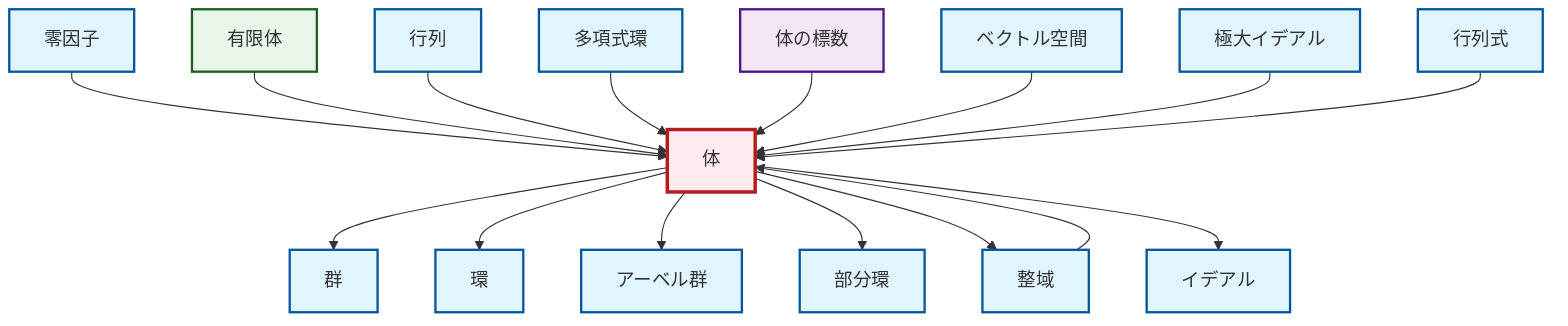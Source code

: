 graph TD
    classDef definition fill:#e1f5fe,stroke:#01579b,stroke-width:2px
    classDef theorem fill:#f3e5f5,stroke:#4a148c,stroke-width:2px
    classDef axiom fill:#fff3e0,stroke:#e65100,stroke-width:2px
    classDef example fill:#e8f5e9,stroke:#1b5e20,stroke-width:2px
    classDef current fill:#ffebee,stroke:#b71c1c,stroke-width:3px
    def-maximal-ideal["極大イデアル"]:::definition
    def-subring["部分環"]:::definition
    def-integral-domain["整域"]:::definition
    def-ideal["イデアル"]:::definition
    def-zero-divisor["零因子"]:::definition
    def-polynomial-ring["多項式環"]:::definition
    def-group["群"]:::definition
    def-determinant["行列式"]:::definition
    ex-finite-field["有限体"]:::example
    def-abelian-group["アーベル群"]:::definition
    def-ring["環"]:::definition
    def-matrix["行列"]:::definition
    def-vector-space["ベクトル空間"]:::definition
    thm-field-characteristic["体の標数"]:::theorem
    def-field["体"]:::definition
    def-field --> def-group
    def-field --> def-ring
    def-zero-divisor --> def-field
    ex-finite-field --> def-field
    def-matrix --> def-field
    def-polynomial-ring --> def-field
    def-field --> def-abelian-group
    thm-field-characteristic --> def-field
    def-vector-space --> def-field
    def-field --> def-subring
    def-integral-domain --> def-field
    def-field --> def-integral-domain
    def-maximal-ideal --> def-field
    def-determinant --> def-field
    def-field --> def-ideal
    class def-field current